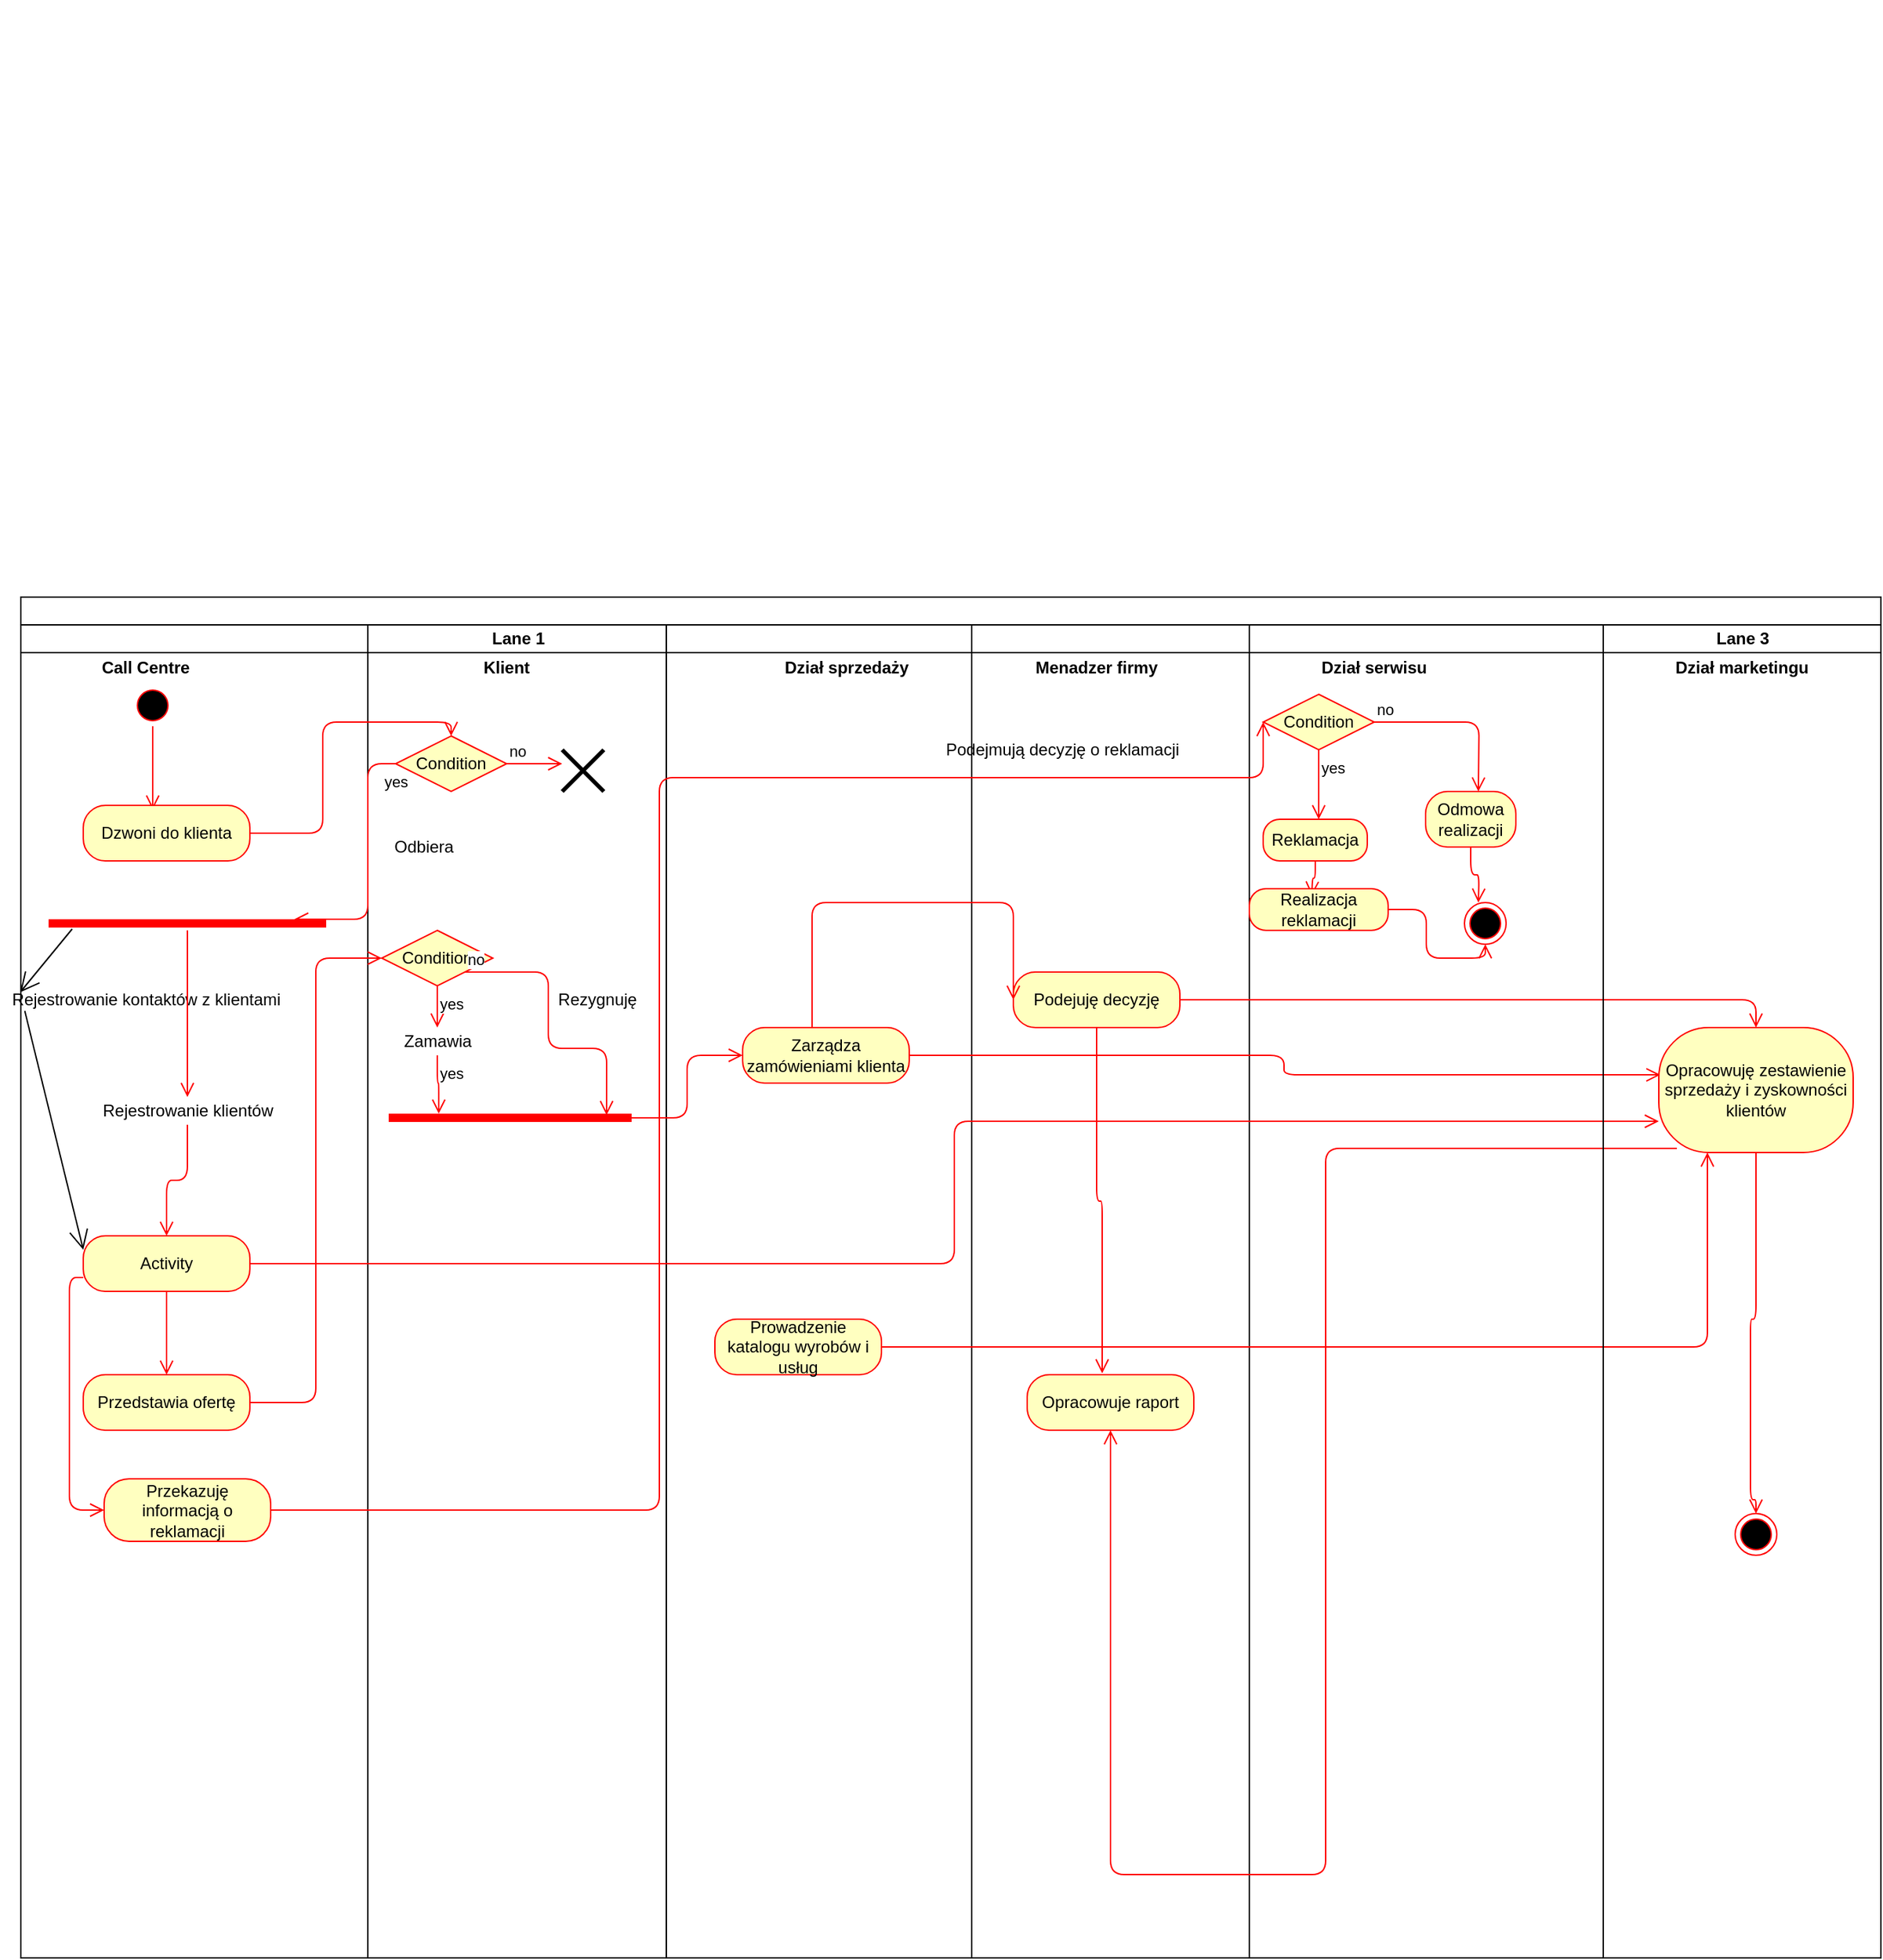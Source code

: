 <mxfile version="24.7.7">
  <diagram id="VRl3x4vxKX03JfOU85lW" name="Strona-1">
    <mxGraphModel dx="2117" dy="1691" grid="1" gridSize="10" guides="1" tooltips="1" connect="1" arrows="1" fold="1" page="1" pageScale="1" pageWidth="827" pageHeight="1169" math="0" shadow="0">
      <root>
        <mxCell id="0" />
        <mxCell id="1" parent="0" />
        <mxCell id="tD3dGWxspjJH5oeYNgqN-1" value="" style="swimlane;html=1;childLayout=stackLayout;resizeParent=1;resizeParentMax=0;startSize=20;" parent="1" vertex="1">
          <mxGeometry x="-250" y="-50" width="1340" height="980" as="geometry" />
        </mxCell>
        <mxCell id="tD3dGWxspjJH5oeYNgqN-3" value="" style="swimlane;html=1;startSize=20;" parent="tD3dGWxspjJH5oeYNgqN-1" vertex="1">
          <mxGeometry y="20" width="250" height="960" as="geometry" />
        </mxCell>
        <mxCell id="tD3dGWxspjJH5oeYNgqN-11" value="Call Centre" style="text;align=center;fontStyle=1;verticalAlign=middle;spacingLeft=3;spacingRight=3;strokeColor=none;rotatable=0;points=[[0,0.5],[1,0.5]];portConstraint=eastwest;" parent="tD3dGWxspjJH5oeYNgqN-3" vertex="1">
          <mxGeometry x="50" y="17" width="80" height="26" as="geometry" />
        </mxCell>
        <mxCell id="tD3dGWxspjJH5oeYNgqN-15" value="" style="ellipse;html=1;shape=startState;fillColor=#000000;strokeColor=#ff0000;" parent="tD3dGWxspjJH5oeYNgqN-3" vertex="1">
          <mxGeometry x="80" y="43" width="30" height="30" as="geometry" />
        </mxCell>
        <mxCell id="tD3dGWxspjJH5oeYNgqN-16" value="" style="edgeStyle=orthogonalEdgeStyle;html=1;verticalAlign=bottom;endArrow=open;endSize=8;strokeColor=#ff0000;" parent="tD3dGWxspjJH5oeYNgqN-3" source="tD3dGWxspjJH5oeYNgqN-15" edge="1">
          <mxGeometry relative="1" as="geometry">
            <mxPoint x="95" y="133" as="targetPoint" />
          </mxGeometry>
        </mxCell>
        <mxCell id="tD3dGWxspjJH5oeYNgqN-17" value="Dzwoni do klienta" style="rounded=1;whiteSpace=wrap;html=1;arcSize=40;fontColor=#000000;fillColor=#ffffc0;strokeColor=#ff0000;" parent="tD3dGWxspjJH5oeYNgqN-3" vertex="1">
          <mxGeometry x="45" y="130" width="120" height="40" as="geometry" />
        </mxCell>
        <mxCell id="tD3dGWxspjJH5oeYNgqN-23" value="Activity" style="rounded=1;whiteSpace=wrap;html=1;arcSize=40;fontColor=#000000;fillColor=#ffffc0;strokeColor=#ff0000;" parent="tD3dGWxspjJH5oeYNgqN-3" vertex="1">
          <mxGeometry x="45" y="440" width="120" height="40" as="geometry" />
        </mxCell>
        <mxCell id="tD3dGWxspjJH5oeYNgqN-24" value="" style="edgeStyle=orthogonalEdgeStyle;html=1;verticalAlign=bottom;endArrow=open;endSize=8;strokeColor=#ff0000;align=center;" parent="tD3dGWxspjJH5oeYNgqN-3" source="tD3dGWxspjJH5oeYNgqN-23" edge="1">
          <mxGeometry relative="1" as="geometry">
            <mxPoint x="105" y="540" as="targetPoint" />
          </mxGeometry>
        </mxCell>
        <mxCell id="tD3dGWxspjJH5oeYNgqN-27" value="" style="shape=line;html=1;strokeWidth=6;strokeColor=#ff0000;" parent="tD3dGWxspjJH5oeYNgqN-3" vertex="1">
          <mxGeometry x="20" y="210" width="200" height="10" as="geometry" />
        </mxCell>
        <mxCell id="tD3dGWxspjJH5oeYNgqN-31" value="" style="endArrow=open;endFill=1;endSize=12;html=1;align=center;exitX=0.085;exitY=0.9;exitDx=0;exitDy=0;exitPerimeter=0;entryX=0;entryY=0.25;entryDx=0;entryDy=0;" parent="tD3dGWxspjJH5oeYNgqN-3" source="tD3dGWxspjJH5oeYNgqN-32" target="tD3dGWxspjJH5oeYNgqN-23" edge="1">
          <mxGeometry width="160" relative="1" as="geometry">
            <mxPoint x="570" y="350" as="sourcePoint" />
            <mxPoint x="730" y="350" as="targetPoint" />
          </mxGeometry>
        </mxCell>
        <mxCell id="tD3dGWxspjJH5oeYNgqN-32" value="Rejestrowanie kontaktów z klientami" style="text;html=1;resizable=0;autosize=1;align=center;verticalAlign=middle;points=[];fillColor=none;strokeColor=none;rounded=0;" parent="tD3dGWxspjJH5oeYNgqN-3" vertex="1">
          <mxGeometry x="-15" y="260" width="210" height="20" as="geometry" />
        </mxCell>
        <mxCell id="tD3dGWxspjJH5oeYNgqN-33" value="" style="endArrow=open;endFill=1;endSize=12;html=1;align=center;exitX=0.085;exitY=0.9;exitDx=0;exitDy=0;exitPerimeter=0;entryX=0.069;entryY=0.23;entryDx=0;entryDy=0;entryPerimeter=0;" parent="tD3dGWxspjJH5oeYNgqN-3" source="tD3dGWxspjJH5oeYNgqN-27" target="tD3dGWxspjJH5oeYNgqN-32" edge="1">
          <mxGeometry width="160" relative="1" as="geometry">
            <mxPoint x="-203" y="189" as="sourcePoint" />
            <mxPoint x="-195" y="270" as="targetPoint" />
          </mxGeometry>
        </mxCell>
        <mxCell id="tD3dGWxspjJH5oeYNgqN-29" value="Rejestrowanie klientów" style="text;html=1;resizable=0;autosize=1;align=center;verticalAlign=middle;points=[];fillColor=none;strokeColor=none;rounded=0;" parent="tD3dGWxspjJH5oeYNgqN-3" vertex="1">
          <mxGeometry x="50" y="340" width="140" height="20" as="geometry" />
        </mxCell>
        <mxCell id="tD3dGWxspjJH5oeYNgqN-30" value="" style="edgeStyle=orthogonalEdgeStyle;html=1;verticalAlign=bottom;endArrow=open;endSize=8;strokeColor=#ff0000;align=center;" parent="tD3dGWxspjJH5oeYNgqN-3" source="tD3dGWxspjJH5oeYNgqN-27" target="tD3dGWxspjJH5oeYNgqN-29" edge="1">
          <mxGeometry relative="1" as="geometry">
            <mxPoint x="-120" y="260" as="targetPoint" />
            <mxPoint x="-120" y="190" as="sourcePoint" />
          </mxGeometry>
        </mxCell>
        <mxCell id="tD3dGWxspjJH5oeYNgqN-28" value="" style="edgeStyle=orthogonalEdgeStyle;html=1;verticalAlign=bottom;endArrow=open;endSize=8;strokeColor=#ff0000;align=center;" parent="tD3dGWxspjJH5oeYNgqN-3" source="tD3dGWxspjJH5oeYNgqN-29" target="tD3dGWxspjJH5oeYNgqN-23" edge="1">
          <mxGeometry relative="1" as="geometry">
            <mxPoint x="120" y="290" as="targetPoint" />
          </mxGeometry>
        </mxCell>
        <mxCell id="tD3dGWxspjJH5oeYNgqN-36" value="Przedstawia ofertę" style="rounded=1;whiteSpace=wrap;html=1;arcSize=40;fontColor=#000000;fillColor=#ffffc0;strokeColor=#ff0000;" parent="tD3dGWxspjJH5oeYNgqN-3" vertex="1">
          <mxGeometry x="45" y="540" width="120" height="40" as="geometry" />
        </mxCell>
        <mxCell id="tD3dGWxspjJH5oeYNgqN-65" value="Przekazuję informacją o reklamacji" style="rounded=1;whiteSpace=wrap;html=1;arcSize=40;fontColor=#000000;fillColor=#ffffc0;strokeColor=#ff0000;" parent="tD3dGWxspjJH5oeYNgqN-3" vertex="1">
          <mxGeometry x="60" y="615" width="120" height="45" as="geometry" />
        </mxCell>
        <mxCell id="tD3dGWxspjJH5oeYNgqN-67" value="" style="edgeStyle=orthogonalEdgeStyle;html=1;verticalAlign=bottom;endArrow=open;endSize=8;strokeColor=#ff0000;align=center;exitX=0;exitY=0.75;exitDx=0;exitDy=0;entryX=0;entryY=0.5;entryDx=0;entryDy=0;" parent="tD3dGWxspjJH5oeYNgqN-3" source="tD3dGWxspjJH5oeYNgqN-23" target="tD3dGWxspjJH5oeYNgqN-65" edge="1">
          <mxGeometry relative="1" as="geometry">
            <mxPoint x="40" y="745" as="targetPoint" />
            <mxPoint x="40" y="690" as="sourcePoint" />
          </mxGeometry>
        </mxCell>
        <object label="Lane 1" id="tD3dGWxspjJH5oeYNgqN-8">
          <mxCell style="swimlane;html=1;startSize=20;arcSize=15;" parent="tD3dGWxspjJH5oeYNgqN-1" vertex="1">
            <mxGeometry x="250" y="20" width="215" height="960" as="geometry" />
          </mxCell>
        </object>
        <mxCell id="tD3dGWxspjJH5oeYNgqN-9" value="Klient" style="text;align=center;fontStyle=1;verticalAlign=middle;spacingLeft=3;spacingRight=3;strokeColor=none;rotatable=0;points=[[0,0.5],[1,0.5]];portConstraint=eastwest;" parent="tD3dGWxspjJH5oeYNgqN-8" vertex="1">
          <mxGeometry x="60" y="17" width="80" height="26" as="geometry" />
        </mxCell>
        <mxCell id="tD3dGWxspjJH5oeYNgqN-19" value="Condition" style="rhombus;whiteSpace=wrap;html=1;fillColor=#ffffc0;strokeColor=#ff0000;" parent="tD3dGWxspjJH5oeYNgqN-8" vertex="1">
          <mxGeometry x="20" y="80" width="80" height="40" as="geometry" />
        </mxCell>
        <mxCell id="tD3dGWxspjJH5oeYNgqN-20" value="no" style="edgeStyle=orthogonalEdgeStyle;html=1;align=left;verticalAlign=bottom;endArrow=open;endSize=8;strokeColor=#ff0000;" parent="tD3dGWxspjJH5oeYNgqN-8" source="tD3dGWxspjJH5oeYNgqN-19" edge="1">
          <mxGeometry x="-1" relative="1" as="geometry">
            <mxPoint x="140" y="100" as="targetPoint" />
          </mxGeometry>
        </mxCell>
        <mxCell id="tD3dGWxspjJH5oeYNgqN-22" value="Odbiera" style="text;html=1;resizable=0;autosize=1;align=center;verticalAlign=middle;points=[];fillColor=none;strokeColor=none;rounded=0;" parent="tD3dGWxspjJH5oeYNgqN-8" vertex="1">
          <mxGeometry x="10" y="150" width="60" height="20" as="geometry" />
        </mxCell>
        <mxCell id="tD3dGWxspjJH5oeYNgqN-35" value="" style="shape=umlDestroy;whiteSpace=wrap;html=1;strokeWidth=3;" parent="tD3dGWxspjJH5oeYNgqN-8" vertex="1">
          <mxGeometry x="140" y="90" width="30" height="30" as="geometry" />
        </mxCell>
        <mxCell id="tD3dGWxspjJH5oeYNgqN-38" value="Condition" style="rhombus;whiteSpace=wrap;html=1;fillColor=#ffffc0;strokeColor=#ff0000;" parent="tD3dGWxspjJH5oeYNgqN-8" vertex="1">
          <mxGeometry x="10" y="220" width="80" height="40" as="geometry" />
        </mxCell>
        <mxCell id="tD3dGWxspjJH5oeYNgqN-39" value="no" style="edgeStyle=orthogonalEdgeStyle;html=1;align=left;verticalAlign=bottom;endArrow=open;endSize=8;strokeColor=#ff0000;entryX=0.897;entryY=0.3;entryDx=0;entryDy=0;entryPerimeter=0;" parent="tD3dGWxspjJH5oeYNgqN-8" source="tD3dGWxspjJH5oeYNgqN-38" target="tD3dGWxspjJH5oeYNgqN-47" edge="1">
          <mxGeometry x="-1" relative="1" as="geometry">
            <mxPoint x="170" y="330" as="targetPoint" />
            <Array as="points">
              <mxPoint x="130" y="250" />
              <mxPoint x="130" y="305" />
              <mxPoint x="172" y="305" />
            </Array>
          </mxGeometry>
        </mxCell>
        <mxCell id="tD3dGWxspjJH5oeYNgqN-42" value="yes" style="edgeStyle=orthogonalEdgeStyle;html=1;align=left;verticalAlign=top;endArrow=open;endSize=8;strokeColor=#ff0000;entryX=0.206;entryY=0.2;entryDx=0;entryDy=0;entryPerimeter=0;" parent="tD3dGWxspjJH5oeYNgqN-8" source="tD3dGWxspjJH5oeYNgqN-44" target="tD3dGWxspjJH5oeYNgqN-47" edge="1">
          <mxGeometry x="-1" relative="1" as="geometry">
            <mxPoint x="50" y="330" as="targetPoint" />
            <mxPoint x="50" y="240" as="sourcePoint" />
          </mxGeometry>
        </mxCell>
        <mxCell id="tD3dGWxspjJH5oeYNgqN-44" value="Zamawia" style="text;html=1;resizable=0;autosize=1;align=center;verticalAlign=middle;points=[];fillColor=none;strokeColor=none;rounded=0;" parent="tD3dGWxspjJH5oeYNgqN-8" vertex="1">
          <mxGeometry x="15" y="290" width="70" height="20" as="geometry" />
        </mxCell>
        <mxCell id="tD3dGWxspjJH5oeYNgqN-45" value="yes" style="edgeStyle=orthogonalEdgeStyle;html=1;align=left;verticalAlign=top;endArrow=open;endSize=8;strokeColor=#ff0000;" parent="tD3dGWxspjJH5oeYNgqN-8" source="tD3dGWxspjJH5oeYNgqN-38" target="tD3dGWxspjJH5oeYNgqN-44" edge="1">
          <mxGeometry x="-1" relative="1" as="geometry">
            <mxPoint x="50" y="300" as="targetPoint" />
            <mxPoint x="50" y="240" as="sourcePoint" />
          </mxGeometry>
        </mxCell>
        <mxCell id="tD3dGWxspjJH5oeYNgqN-46" value="Rezygnuję" style="text;html=1;resizable=0;autosize=1;align=center;verticalAlign=middle;points=[];fillColor=none;strokeColor=none;rounded=0;" parent="tD3dGWxspjJH5oeYNgqN-8" vertex="1">
          <mxGeometry x="130" y="260" width="70" height="20" as="geometry" />
        </mxCell>
        <mxCell id="tD3dGWxspjJH5oeYNgqN-47" value="" style="shape=line;html=1;strokeWidth=6;strokeColor=#ff0000;" parent="tD3dGWxspjJH5oeYNgqN-8" vertex="1">
          <mxGeometry x="15" y="350" width="175" height="10" as="geometry" />
        </mxCell>
        <mxCell id="tD3dGWxspjJH5oeYNgqN-2" value="" style="swimlane;html=1;startSize=20;" parent="tD3dGWxspjJH5oeYNgqN-1" vertex="1">
          <mxGeometry x="465" y="20" width="220" height="960" as="geometry" />
        </mxCell>
        <mxCell id="tD3dGWxspjJH5oeYNgqN-10" value="Dział sprzedaży" style="text;align=center;fontStyle=1;verticalAlign=middle;spacingLeft=3;spacingRight=3;strokeColor=none;rotatable=0;points=[[0,0.5],[1,0.5]];portConstraint=eastwest;" parent="tD3dGWxspjJH5oeYNgqN-2" vertex="1">
          <mxGeometry x="90" y="-450" width="80" height="960" as="geometry" />
        </mxCell>
        <mxCell id="tD3dGWxspjJH5oeYNgqN-49" value="Zarządza zamówieniami klienta" style="rounded=1;whiteSpace=wrap;html=1;arcSize=40;fontColor=#000000;fillColor=#ffffc0;strokeColor=#ff0000;" parent="tD3dGWxspjJH5oeYNgqN-2" vertex="1">
          <mxGeometry x="55" y="290" width="120" height="40" as="geometry" />
        </mxCell>
        <mxCell id="tD3dGWxspjJH5oeYNgqN-54" value="Prowadzenie katalogu wyrobów i usług" style="rounded=1;whiteSpace=wrap;html=1;arcSize=40;fontColor=#000000;fillColor=#ffffc0;strokeColor=#ff0000;" parent="tD3dGWxspjJH5oeYNgqN-2" vertex="1">
          <mxGeometry x="35" y="500" width="120" height="40" as="geometry" />
        </mxCell>
        <mxCell id="tD3dGWxspjJH5oeYNgqN-4" value="" style="swimlane;html=1;startSize=20;" parent="tD3dGWxspjJH5oeYNgqN-1" vertex="1">
          <mxGeometry x="685" y="20" width="200" height="960" as="geometry" />
        </mxCell>
        <mxCell id="tD3dGWxspjJH5oeYNgqN-12" value="Menadzer firmy" style="text;align=center;fontStyle=1;verticalAlign=middle;spacingLeft=3;spacingRight=3;strokeColor=none;rotatable=0;points=[[0,0.5],[1,0.5]];portConstraint=eastwest;" parent="tD3dGWxspjJH5oeYNgqN-4" vertex="1">
          <mxGeometry x="50" y="17" width="80" height="26" as="geometry" />
        </mxCell>
        <mxCell id="tD3dGWxspjJH5oeYNgqN-57" value="Podejuję decyzję " style="rounded=1;whiteSpace=wrap;html=1;arcSize=40;fontColor=#000000;fillColor=#ffffc0;strokeColor=#ff0000;" parent="tD3dGWxspjJH5oeYNgqN-4" vertex="1">
          <mxGeometry x="30" y="250" width="120" height="40" as="geometry" />
        </mxCell>
        <mxCell id="tD3dGWxspjJH5oeYNgqN-68" value="Podejmują decyzję o reklamacji" style="text;html=1;resizable=0;autosize=1;align=center;verticalAlign=middle;points=[];fillColor=none;strokeColor=none;rounded=0;" parent="tD3dGWxspjJH5oeYNgqN-4" vertex="1">
          <mxGeometry x="-30" y="80" width="190" height="20" as="geometry" />
        </mxCell>
        <mxCell id="tD3dGWxspjJH5oeYNgqN-79" value="Opracowuje raport" style="rounded=1;whiteSpace=wrap;html=1;arcSize=40;fontColor=#000000;fillColor=#ffffc0;strokeColor=#ff0000;" parent="tD3dGWxspjJH5oeYNgqN-4" vertex="1">
          <mxGeometry x="40" y="540" width="120" height="40" as="geometry" />
        </mxCell>
        <mxCell id="tD3dGWxspjJH5oeYNgqN-81" value="" style="edgeStyle=orthogonalEdgeStyle;html=1;verticalAlign=bottom;endArrow=open;endSize=8;strokeColor=#ff0000;align=center;exitX=0.5;exitY=1;exitDx=0;exitDy=0;entryX=0.45;entryY=-0.025;entryDx=0;entryDy=0;entryPerimeter=0;" parent="tD3dGWxspjJH5oeYNgqN-4" source="tD3dGWxspjJH5oeYNgqN-57" target="tD3dGWxspjJH5oeYNgqN-79" edge="1">
          <mxGeometry relative="1" as="geometry">
            <mxPoint x="95" y="500" as="targetPoint" />
            <mxPoint x="95" y="440" as="sourcePoint" />
          </mxGeometry>
        </mxCell>
        <mxCell id="tD3dGWxspjJH5oeYNgqN-5" value="" style="swimlane;html=1;startSize=20;" parent="tD3dGWxspjJH5oeYNgqN-1" vertex="1">
          <mxGeometry x="885" y="20" width="255" height="960" as="geometry" />
        </mxCell>
        <mxCell id="tD3dGWxspjJH5oeYNgqN-13" value="Dział serwisu" style="text;align=center;fontStyle=1;verticalAlign=middle;spacingLeft=3;spacingRight=3;strokeColor=none;rotatable=0;points=[[0,0.5],[1,0.5]];portConstraint=eastwest;" parent="tD3dGWxspjJH5oeYNgqN-5" vertex="1">
          <mxGeometry x="50" y="-450" width="80" height="960" as="geometry" />
        </mxCell>
        <mxCell id="tD3dGWxspjJH5oeYNgqN-62" value="Condition" style="rhombus;whiteSpace=wrap;html=1;fillColor=#ffffc0;strokeColor=#ff0000;" parent="tD3dGWxspjJH5oeYNgqN-5" vertex="1">
          <mxGeometry x="10" y="50" width="80" height="40" as="geometry" />
        </mxCell>
        <mxCell id="tD3dGWxspjJH5oeYNgqN-63" value="no" style="edgeStyle=orthogonalEdgeStyle;html=1;align=left;verticalAlign=bottom;endArrow=open;endSize=8;strokeColor=#ff0000;" parent="tD3dGWxspjJH5oeYNgqN-5" source="tD3dGWxspjJH5oeYNgqN-62" edge="1">
          <mxGeometry x="-1" relative="1" as="geometry">
            <mxPoint x="165" y="120" as="targetPoint" />
          </mxGeometry>
        </mxCell>
        <mxCell id="tD3dGWxspjJH5oeYNgqN-64" value="yes" style="edgeStyle=orthogonalEdgeStyle;html=1;align=left;verticalAlign=top;endArrow=open;endSize=8;strokeColor=#ff0000;" parent="tD3dGWxspjJH5oeYNgqN-5" source="tD3dGWxspjJH5oeYNgqN-62" edge="1">
          <mxGeometry x="-1" relative="1" as="geometry">
            <mxPoint x="50" y="140" as="targetPoint" />
          </mxGeometry>
        </mxCell>
        <mxCell id="tD3dGWxspjJH5oeYNgqN-72" value="Reklamacja" style="rounded=1;whiteSpace=wrap;html=1;arcSize=40;fontColor=#000000;fillColor=#ffffc0;strokeColor=#ff0000;" parent="tD3dGWxspjJH5oeYNgqN-5" vertex="1">
          <mxGeometry x="10" y="140" width="75" height="30" as="geometry" />
        </mxCell>
        <mxCell id="tD3dGWxspjJH5oeYNgqN-73" value="" style="edgeStyle=orthogonalEdgeStyle;html=1;verticalAlign=bottom;endArrow=open;endSize=8;strokeColor=#ff0000;align=center;" parent="tD3dGWxspjJH5oeYNgqN-5" source="tD3dGWxspjJH5oeYNgqN-72" edge="1">
          <mxGeometry relative="1" as="geometry">
            <mxPoint x="45" y="195" as="targetPoint" />
          </mxGeometry>
        </mxCell>
        <mxCell id="tD3dGWxspjJH5oeYNgqN-74" value="Odmowa realizacji " style="rounded=1;whiteSpace=wrap;html=1;arcSize=40;fontColor=#000000;fillColor=#ffffc0;strokeColor=#ff0000;" parent="tD3dGWxspjJH5oeYNgqN-5" vertex="1">
          <mxGeometry x="127" y="120" width="65" height="40" as="geometry" />
        </mxCell>
        <mxCell id="tD3dGWxspjJH5oeYNgqN-75" value="" style="edgeStyle=orthogonalEdgeStyle;html=1;verticalAlign=bottom;endArrow=open;endSize=8;strokeColor=#ff0000;align=center;" parent="tD3dGWxspjJH5oeYNgqN-5" source="tD3dGWxspjJH5oeYNgqN-74" edge="1">
          <mxGeometry relative="1" as="geometry">
            <mxPoint x="165" y="200" as="targetPoint" />
          </mxGeometry>
        </mxCell>
        <mxCell id="tD3dGWxspjJH5oeYNgqN-76" value="" style="ellipse;html=1;shape=endState;fillColor=#000000;strokeColor=#ff0000;" parent="tD3dGWxspjJH5oeYNgqN-5" vertex="1">
          <mxGeometry x="155" y="200" width="30" height="30" as="geometry" />
        </mxCell>
        <mxCell id="tD3dGWxspjJH5oeYNgqN-77" value="Realizacja reklamacji" style="rounded=1;whiteSpace=wrap;html=1;arcSize=40;fontColor=#000000;fillColor=#ffffc0;strokeColor=#ff0000;" parent="tD3dGWxspjJH5oeYNgqN-5" vertex="1">
          <mxGeometry y="190" width="100" height="30" as="geometry" />
        </mxCell>
        <mxCell id="tD3dGWxspjJH5oeYNgqN-78" value="" style="edgeStyle=orthogonalEdgeStyle;html=1;verticalAlign=bottom;endArrow=open;endSize=8;strokeColor=#ff0000;align=center;entryX=0.5;entryY=1;entryDx=0;entryDy=0;" parent="tD3dGWxspjJH5oeYNgqN-5" source="tD3dGWxspjJH5oeYNgqN-77" target="tD3dGWxspjJH5oeYNgqN-76" edge="1">
          <mxGeometry relative="1" as="geometry">
            <mxPoint x="50" y="250" as="targetPoint" />
          </mxGeometry>
        </mxCell>
        <mxCell id="tD3dGWxspjJH5oeYNgqN-18" value="" style="edgeStyle=orthogonalEdgeStyle;html=1;verticalAlign=bottom;endArrow=open;endSize=8;strokeColor=#ff0000;entryX=0.5;entryY=0;entryDx=0;entryDy=0;" parent="tD3dGWxspjJH5oeYNgqN-1" source="tD3dGWxspjJH5oeYNgqN-17" target="tD3dGWxspjJH5oeYNgqN-19" edge="1">
          <mxGeometry relative="1" as="geometry">
            <mxPoint x="105" y="250" as="targetPoint" />
          </mxGeometry>
        </mxCell>
        <mxCell id="tD3dGWxspjJH5oeYNgqN-21" value="yes" style="edgeStyle=orthogonalEdgeStyle;html=1;align=center;verticalAlign=top;endArrow=open;endSize=8;strokeColor=#ff0000;fontStyle=0;metaEdit=1;entryX=0.885;entryY=0.2;entryDx=0;entryDy=0;entryPerimeter=0;" parent="tD3dGWxspjJH5oeYNgqN-1" source="tD3dGWxspjJH5oeYNgqN-19" target="tD3dGWxspjJH5oeYNgqN-27" edge="1">
          <mxGeometry x="-1" relative="1" as="geometry">
            <mxPoint x="280" y="200" as="targetPoint" />
            <Array as="points">
              <mxPoint x="250" y="232" />
            </Array>
          </mxGeometry>
        </mxCell>
        <mxCell id="tD3dGWxspjJH5oeYNgqN-37" value="" style="edgeStyle=orthogonalEdgeStyle;html=1;verticalAlign=bottom;endArrow=open;endSize=8;strokeColor=#ff0000;align=center;entryX=0;entryY=0.5;entryDx=0;entryDy=0;" parent="tD3dGWxspjJH5oeYNgqN-1" source="tD3dGWxspjJH5oeYNgqN-36" target="tD3dGWxspjJH5oeYNgqN-38" edge="1">
          <mxGeometry relative="1" as="geometry">
            <mxPoint x="105" y="660" as="targetPoint" />
          </mxGeometry>
        </mxCell>
        <mxCell id="tD3dGWxspjJH5oeYNgqN-48" value="" style="edgeStyle=orthogonalEdgeStyle;html=1;verticalAlign=bottom;endArrow=open;endSize=8;strokeColor=#ff0000;align=center;entryX=0;entryY=0.5;entryDx=0;entryDy=0;" parent="tD3dGWxspjJH5oeYNgqN-1" source="tD3dGWxspjJH5oeYNgqN-47" target="tD3dGWxspjJH5oeYNgqN-49" edge="1">
          <mxGeometry relative="1" as="geometry">
            <mxPoint x="355" y="440" as="targetPoint" />
          </mxGeometry>
        </mxCell>
        <mxCell id="tD3dGWxspjJH5oeYNgqN-50" value="" style="edgeStyle=orthogonalEdgeStyle;html=1;verticalAlign=bottom;endArrow=open;endSize=8;strokeColor=#ff0000;align=center;entryX=0.008;entryY=0.378;entryDx=0;entryDy=0;entryPerimeter=0;" parent="tD3dGWxspjJH5oeYNgqN-1" source="tD3dGWxspjJH5oeYNgqN-49" target="tD3dGWxspjJH5oeYNgqN-51" edge="1">
          <mxGeometry relative="1" as="geometry">
            <mxPoint x="570" y="410" as="targetPoint" />
          </mxGeometry>
        </mxCell>
        <mxCell id="tD3dGWxspjJH5oeYNgqN-53" value="" style="edgeStyle=orthogonalEdgeStyle;html=1;verticalAlign=bottom;endArrow=open;endSize=8;strokeColor=#ff0000;align=center;exitX=1;exitY=0.5;exitDx=0;exitDy=0;entryX=0;entryY=0.75;entryDx=0;entryDy=0;" parent="tD3dGWxspjJH5oeYNgqN-1" source="tD3dGWxspjJH5oeYNgqN-23" target="tD3dGWxspjJH5oeYNgqN-51" edge="1">
          <mxGeometry relative="1" as="geometry">
            <mxPoint x="292.5" y="530" as="targetPoint" />
            <mxPoint x="290" y="470" as="sourcePoint" />
          </mxGeometry>
        </mxCell>
        <mxCell id="tD3dGWxspjJH5oeYNgqN-55" value="" style="edgeStyle=orthogonalEdgeStyle;html=1;verticalAlign=bottom;endArrow=open;endSize=8;strokeColor=#ff0000;align=center;entryX=0.25;entryY=1;entryDx=0;entryDy=0;" parent="tD3dGWxspjJH5oeYNgqN-1" source="tD3dGWxspjJH5oeYNgqN-54" target="tD3dGWxspjJH5oeYNgqN-51" edge="1">
          <mxGeometry relative="1" as="geometry">
            <mxPoint x="560" y="630" as="targetPoint" />
          </mxGeometry>
        </mxCell>
        <mxCell id="tD3dGWxspjJH5oeYNgqN-59" value="" style="edgeStyle=orthogonalEdgeStyle;html=1;verticalAlign=bottom;endArrow=open;endSize=8;strokeColor=#ff0000;align=center;entryX=0;entryY=0.5;entryDx=0;entryDy=0;" parent="tD3dGWxspjJH5oeYNgqN-1" source="tD3dGWxspjJH5oeYNgqN-49" target="tD3dGWxspjJH5oeYNgqN-57" edge="1">
          <mxGeometry relative="1" as="geometry">
            <mxPoint x="630" y="310" as="targetPoint" />
            <mxPoint x="630" y="250" as="sourcePoint" />
            <Array as="points">
              <mxPoint x="570" y="220" />
            </Array>
          </mxGeometry>
        </mxCell>
        <mxCell id="tD3dGWxspjJH5oeYNgqN-58" value="" style="edgeStyle=orthogonalEdgeStyle;html=1;verticalAlign=bottom;endArrow=open;endSize=8;strokeColor=#ff0000;align=center;entryX=0.5;entryY=0;entryDx=0;entryDy=0;" parent="tD3dGWxspjJH5oeYNgqN-1" source="tD3dGWxspjJH5oeYNgqN-57" target="tD3dGWxspjJH5oeYNgqN-51" edge="1">
          <mxGeometry relative="1" as="geometry">
            <mxPoint x="780" y="300" as="targetPoint" />
          </mxGeometry>
        </mxCell>
        <mxCell id="tD3dGWxspjJH5oeYNgqN-66" value="" style="edgeStyle=orthogonalEdgeStyle;html=1;verticalAlign=bottom;endArrow=open;endSize=8;strokeColor=#ff0000;align=center;entryX=0;entryY=0.5;entryDx=0;entryDy=0;" parent="tD3dGWxspjJH5oeYNgqN-1" source="tD3dGWxspjJH5oeYNgqN-65" target="tD3dGWxspjJH5oeYNgqN-62" edge="1">
          <mxGeometry relative="1" as="geometry">
            <mxPoint x="880" y="130" as="targetPoint" />
            <Array as="points">
              <mxPoint x="460" y="658" />
              <mxPoint x="460" y="130" />
            </Array>
          </mxGeometry>
        </mxCell>
        <mxCell id="tD3dGWxspjJH5oeYNgqN-83" value="" style="edgeStyle=orthogonalEdgeStyle;html=1;verticalAlign=bottom;endArrow=open;endSize=8;strokeColor=#ff0000;align=center;exitX=0.093;exitY=0.967;exitDx=0;exitDy=0;exitPerimeter=0;entryX=0.5;entryY=1;entryDx=0;entryDy=0;" parent="tD3dGWxspjJH5oeYNgqN-1" source="tD3dGWxspjJH5oeYNgqN-51" target="tD3dGWxspjJH5oeYNgqN-79" edge="1">
          <mxGeometry relative="1" as="geometry">
            <mxPoint x="810" y="620" as="targetPoint" />
            <mxPoint x="960" y="680" as="sourcePoint" />
            <Array as="points">
              <mxPoint x="940" y="397" />
              <mxPoint x="940" y="920" />
              <mxPoint x="785" y="920" />
            </Array>
          </mxGeometry>
        </mxCell>
        <mxCell id="tD3dGWxspjJH5oeYNgqN-6" value="Lane 3" style="swimlane;html=1;startSize=20;" parent="tD3dGWxspjJH5oeYNgqN-1" vertex="1">
          <mxGeometry x="1140" y="20" width="200" height="960" as="geometry" />
        </mxCell>
        <mxCell id="tD3dGWxspjJH5oeYNgqN-14" value="Dział marketingu" style="text;align=center;fontStyle=1;verticalAlign=middle;spacingLeft=3;spacingRight=3;strokeColor=none;rotatable=0;points=[[0,0.5],[1,0.5]];portConstraint=eastwest;" parent="tD3dGWxspjJH5oeYNgqN-6" vertex="1">
          <mxGeometry x="60" y="17" width="80" height="26" as="geometry" />
        </mxCell>
        <mxCell id="tD3dGWxspjJH5oeYNgqN-51" value="Opracowuję zestawienie sprzedaży i zyskowności klientów" style="rounded=1;whiteSpace=wrap;html=1;arcSize=40;fontColor=#000000;fillColor=#ffffc0;strokeColor=#ff0000;" parent="tD3dGWxspjJH5oeYNgqN-6" vertex="1">
          <mxGeometry x="40" y="290" width="140" height="90" as="geometry" />
        </mxCell>
        <mxCell id="tD3dGWxspjJH5oeYNgqN-52" value="" style="edgeStyle=orthogonalEdgeStyle;html=1;verticalAlign=bottom;endArrow=open;endSize=8;strokeColor=#ff0000;align=center;entryX=0.5;entryY=0;entryDx=0;entryDy=0;" parent="tD3dGWxspjJH5oeYNgqN-6" source="tD3dGWxspjJH5oeYNgqN-51" edge="1" target="tD3dGWxspjJH5oeYNgqN-56">
          <mxGeometry relative="1" as="geometry">
            <mxPoint x="105" y="620" as="targetPoint" />
            <Array as="points">
              <mxPoint x="110" y="500" />
              <mxPoint x="106" y="500" />
              <mxPoint x="106" y="630" />
            </Array>
          </mxGeometry>
        </mxCell>
        <mxCell id="tD3dGWxspjJH5oeYNgqN-56" value="" style="ellipse;html=1;shape=endState;fillColor=#000000;strokeColor=#ff0000;" parent="tD3dGWxspjJH5oeYNgqN-6" vertex="1">
          <mxGeometry x="95" y="640" width="30" height="30" as="geometry" />
        </mxCell>
      </root>
    </mxGraphModel>
  </diagram>
</mxfile>
